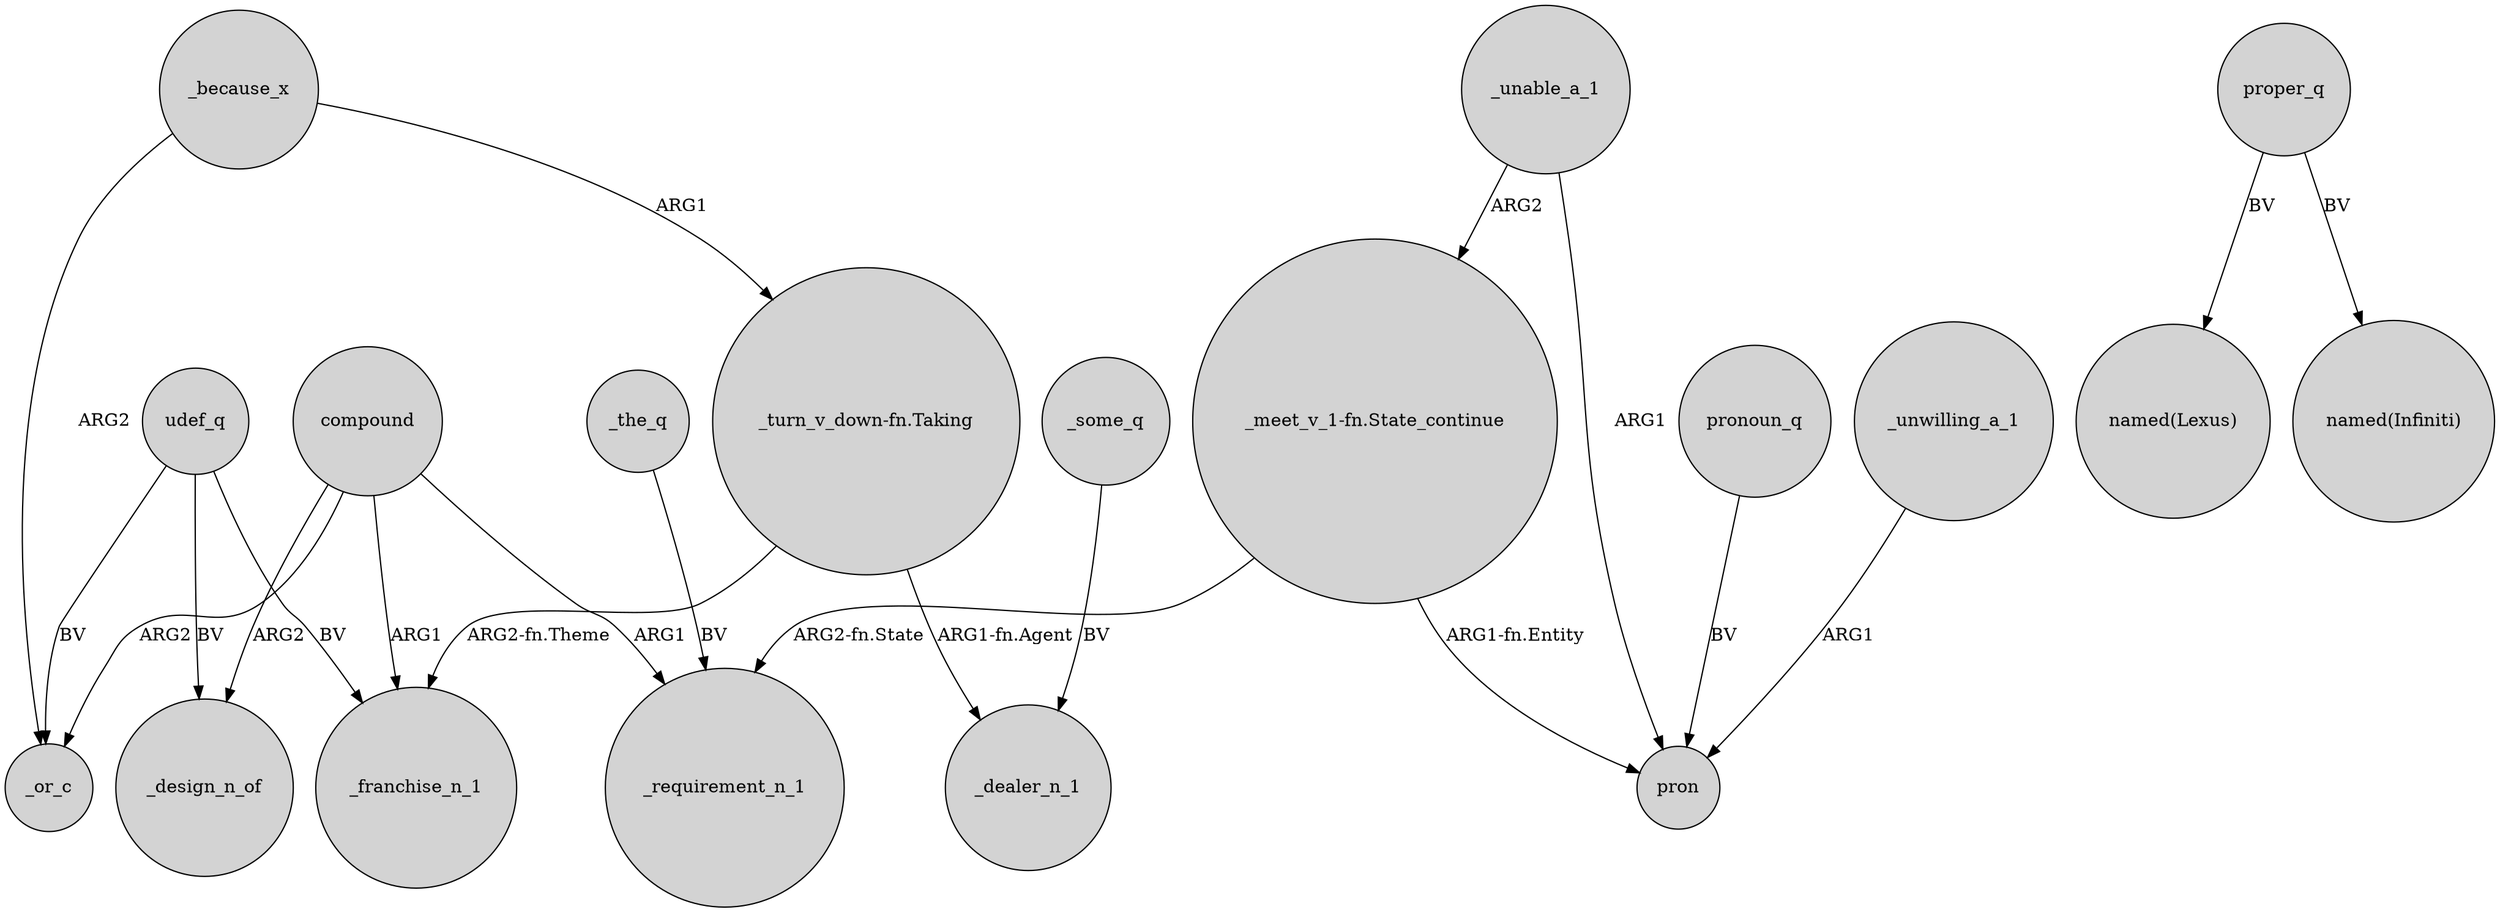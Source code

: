 digraph {
	node [shape=circle style=filled]
	"_turn_v_down-fn.Taking" -> _franchise_n_1 [label="ARG2-fn.Theme"]
	udef_q -> _design_n_of [label=BV]
	_the_q -> _requirement_n_1 [label=BV]
	_unable_a_1 -> "_meet_v_1-fn.State_continue" [label=ARG2]
	"_turn_v_down-fn.Taking" -> _dealer_n_1 [label="ARG1-fn.Agent"]
	proper_q -> "named(Lexus)" [label=BV]
	_because_x -> "_turn_v_down-fn.Taking" [label=ARG1]
	compound -> _or_c [label=ARG2]
	proper_q -> "named(Infiniti)" [label=BV]
	udef_q -> _or_c [label=BV]
	pronoun_q -> pron [label=BV]
	_unwilling_a_1 -> pron [label=ARG1]
	"_meet_v_1-fn.State_continue" -> pron [label="ARG1-fn.Entity"]
	compound -> _design_n_of [label=ARG2]
	"_meet_v_1-fn.State_continue" -> _requirement_n_1 [label="ARG2-fn.State"]
	_unable_a_1 -> pron [label=ARG1]
	_because_x -> _or_c [label=ARG2]
	compound -> _franchise_n_1 [label=ARG1]
	_some_q -> _dealer_n_1 [label=BV]
	udef_q -> _franchise_n_1 [label=BV]
	compound -> _requirement_n_1 [label=ARG1]
}
